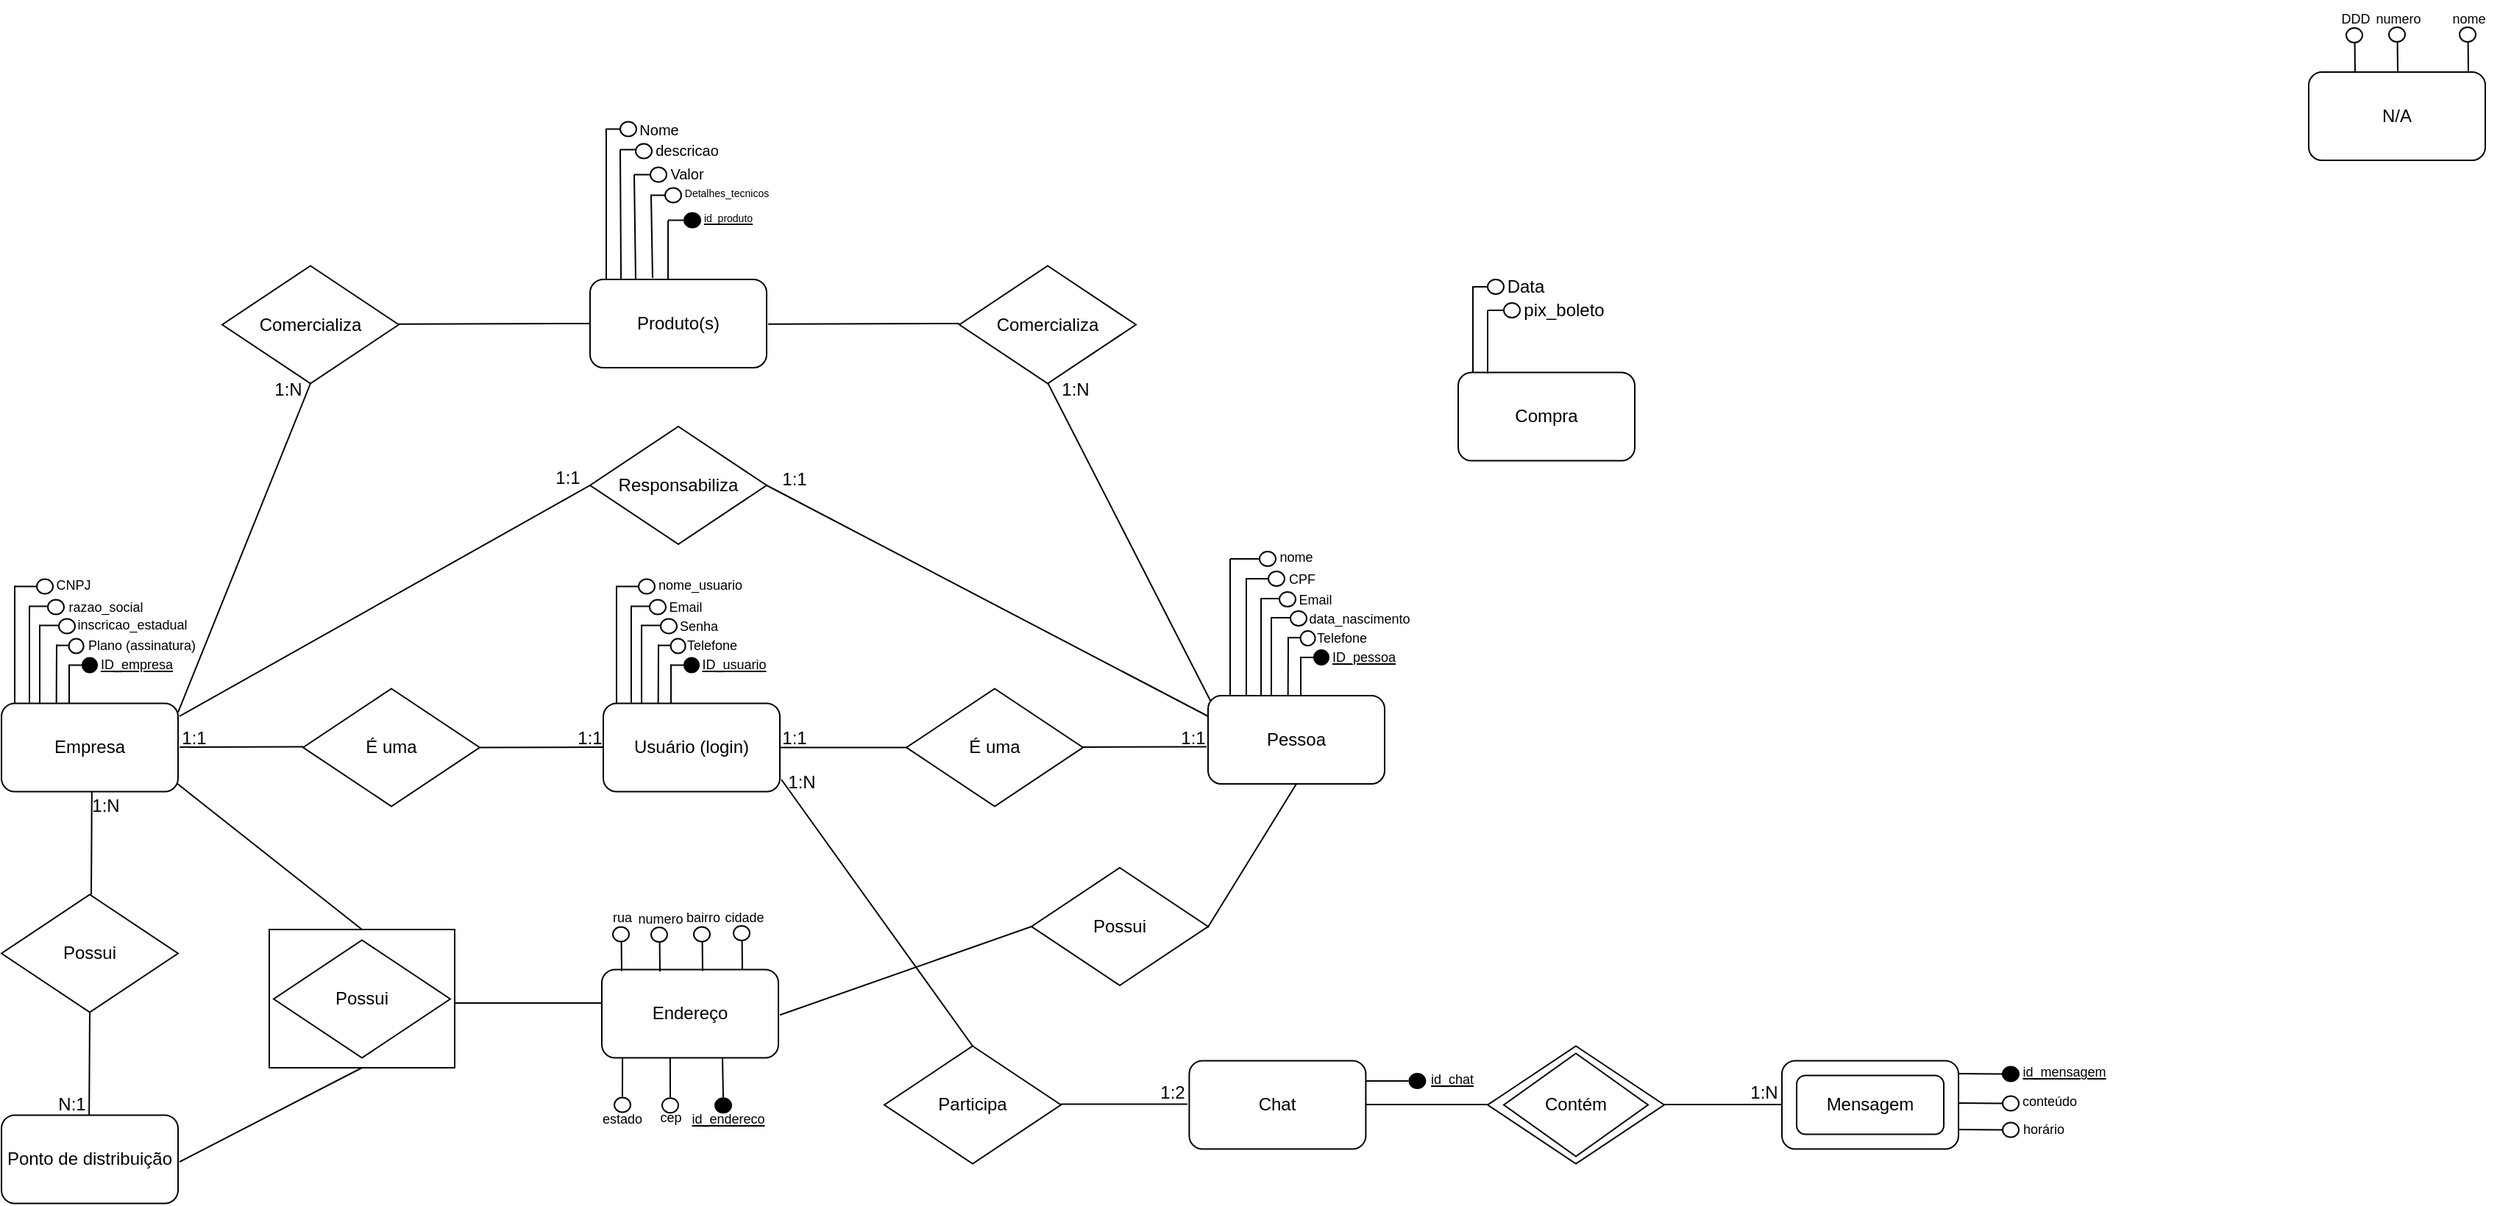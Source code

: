 <mxfile version="28.2.3">
  <diagram id="C5RBs43oDa-KdzZeNtuy" name="Page-1">
    <mxGraphModel dx="1426" dy="3751" grid="1" gridSize="10" guides="1" tooltips="1" connect="1" arrows="1" fold="1" page="1" pageScale="1" pageWidth="3000" pageHeight="3000" math="0" shadow="0">
      <root>
        <mxCell id="WIyWlLk6GJQsqaUBKTNV-0" />
        <mxCell id="WIyWlLk6GJQsqaUBKTNV-1" parent="WIyWlLk6GJQsqaUBKTNV-0" />
        <mxCell id="_60zvl8MqvEbd_1B-xa8-128" value="" style="rounded=0;whiteSpace=wrap;html=1;" vertex="1" parent="WIyWlLk6GJQsqaUBKTNV-1">
          <mxGeometry x="292" y="432" width="126" height="94" as="geometry" />
        </mxCell>
        <mxCell id="WIyWlLk6GJQsqaUBKTNV-3" value="Usuário (login)" style="rounded=1;whiteSpace=wrap;html=1;fontSize=12;glass=0;strokeWidth=1;shadow=0;" parent="WIyWlLk6GJQsqaUBKTNV-1" vertex="1">
          <mxGeometry x="519" y="278.25" width="120" height="60" as="geometry" />
        </mxCell>
        <mxCell id="x7gLVJV_eMdsytJDkSwZ-5" value="" style="group" parent="WIyWlLk6GJQsqaUBKTNV-1" vertex="1" connectable="0">
          <mxGeometry x="528" y="185.25" width="60" height="28.5" as="geometry" />
        </mxCell>
        <mxCell id="x7gLVJV_eMdsytJDkSwZ-1" value="" style="endArrow=none;html=1;rounded=0;" parent="x7gLVJV_eMdsytJDkSwZ-5" edge="1">
          <mxGeometry width="50" height="50" relative="1" as="geometry">
            <mxPoint y="13.5" as="sourcePoint" />
            <mxPoint x="20" y="13.5" as="targetPoint" />
          </mxGeometry>
        </mxCell>
        <mxCell id="x7gLVJV_eMdsytJDkSwZ-2" value="" style="ellipse;whiteSpace=wrap;html=1;strokeWidth=1;fillStyle=auto;" parent="x7gLVJV_eMdsytJDkSwZ-5" vertex="1">
          <mxGeometry x="15" y="8.5" width="11" height="10" as="geometry" />
        </mxCell>
        <mxCell id="x7gLVJV_eMdsytJDkSwZ-4" value="nome_usuario" style="text;html=1;align=center;verticalAlign=middle;whiteSpace=wrap;rounded=0;fontSize=9;" parent="x7gLVJV_eMdsytJDkSwZ-5" vertex="1">
          <mxGeometry x="37" width="40" height="25" as="geometry" />
        </mxCell>
        <mxCell id="x7gLVJV_eMdsytJDkSwZ-0" value="" style="endArrow=none;html=1;rounded=0;" parent="WIyWlLk6GJQsqaUBKTNV-1" edge="1">
          <mxGeometry width="50" height="50" relative="1" as="geometry">
            <mxPoint x="528" y="278.25" as="sourcePoint" />
            <mxPoint x="528" y="198.25" as="targetPoint" />
          </mxGeometry>
        </mxCell>
        <mxCell id="x7gLVJV_eMdsytJDkSwZ-7" value="" style="group" parent="WIyWlLk6GJQsqaUBKTNV-1" vertex="1" connectable="0">
          <mxGeometry x="565" y="234.75" width="60" height="43.5" as="geometry" />
        </mxCell>
        <mxCell id="x7gLVJV_eMdsytJDkSwZ-8" value="" style="endArrow=none;html=1;rounded=0;" parent="x7gLVJV_eMdsytJDkSwZ-7" edge="1">
          <mxGeometry width="50" height="50" relative="1" as="geometry">
            <mxPoint x="-27" y="43" as="sourcePoint" />
            <mxPoint x="-27" y="-23" as="targetPoint" />
          </mxGeometry>
        </mxCell>
        <mxCell id="x7gLVJV_eMdsytJDkSwZ-18" value="Email" style="text;html=1;align=center;verticalAlign=middle;whiteSpace=wrap;rounded=0;fontSize=9;" parent="x7gLVJV_eMdsytJDkSwZ-7" vertex="1">
          <mxGeometry x="-10" y="-34.5" width="40" height="25" as="geometry" />
        </mxCell>
        <mxCell id="x7gLVJV_eMdsytJDkSwZ-27" value="" style="ellipse;whiteSpace=wrap;html=1;strokeWidth=1;fillStyle=auto;" parent="x7gLVJV_eMdsytJDkSwZ-7" vertex="1">
          <mxGeometry x="-7" y="-14" width="11" height="10" as="geometry" />
        </mxCell>
        <mxCell id="x7gLVJV_eMdsytJDkSwZ-28" value="Senha" style="text;html=1;align=center;verticalAlign=middle;whiteSpace=wrap;rounded=0;fontSize=9;" parent="x7gLVJV_eMdsytJDkSwZ-7" vertex="1">
          <mxGeometry x="-1" y="-21.5" width="40" height="25" as="geometry" />
        </mxCell>
        <mxCell id="x7gLVJV_eMdsytJDkSwZ-42" value="" style="endArrow=none;html=1;rounded=0;" parent="x7gLVJV_eMdsytJDkSwZ-7" edge="1">
          <mxGeometry width="50" height="50" relative="1" as="geometry">
            <mxPoint y="43.5" as="sourcePoint" />
            <mxPoint y="17" as="targetPoint" />
          </mxGeometry>
        </mxCell>
        <mxCell id="x7gLVJV_eMdsytJDkSwZ-16" value="" style="endArrow=none;html=1;rounded=0;entryX=0;entryY=0.5;entryDx=0;entryDy=0;" parent="WIyWlLk6GJQsqaUBKTNV-1" edge="1">
          <mxGeometry width="50" height="50" relative="1" as="geometry">
            <mxPoint x="538" y="212.25" as="sourcePoint" />
            <mxPoint x="551.0" y="212.25" as="targetPoint" />
          </mxGeometry>
        </mxCell>
        <mxCell id="x7gLVJV_eMdsytJDkSwZ-24" value="" style="endArrow=none;html=1;rounded=0;" parent="WIyWlLk6GJQsqaUBKTNV-1" edge="1">
          <mxGeometry width="50" height="50" relative="1" as="geometry">
            <mxPoint x="545" y="278.25" as="sourcePoint" />
            <mxPoint x="545" y="225.25" as="targetPoint" />
          </mxGeometry>
        </mxCell>
        <mxCell id="x7gLVJV_eMdsytJDkSwZ-26" value="" style="endArrow=none;html=1;rounded=0;" parent="WIyWlLk6GJQsqaUBKTNV-1" edge="1">
          <mxGeometry width="50" height="50" relative="1" as="geometry">
            <mxPoint x="544.5" y="225.25" as="sourcePoint" />
            <mxPoint x="558" y="225.25" as="targetPoint" />
          </mxGeometry>
        </mxCell>
        <mxCell id="x7gLVJV_eMdsytJDkSwZ-33" value="" style="group" parent="WIyWlLk6GJQsqaUBKTNV-1" vertex="1" connectable="0">
          <mxGeometry x="445" y="228.25" width="163.5" height="50" as="geometry" />
        </mxCell>
        <mxCell id="x7gLVJV_eMdsytJDkSwZ-29" value="" style="ellipse;whiteSpace=wrap;html=1;strokeWidth=1;fillStyle=auto;" parent="x7gLVJV_eMdsytJDkSwZ-33" vertex="1">
          <mxGeometry x="119.8" y="6" width="10" height="10" as="geometry" />
        </mxCell>
        <mxCell id="x7gLVJV_eMdsytJDkSwZ-30" value="Telefone" style="text;html=1;align=center;verticalAlign=middle;whiteSpace=wrap;rounded=0;fontSize=9;" parent="x7gLVJV_eMdsytJDkSwZ-33" vertex="1">
          <mxGeometry x="135.418" y="3" width="26.082" height="15.306" as="geometry" />
        </mxCell>
        <mxCell id="x7gLVJV_eMdsytJDkSwZ-31" value="" style="endArrow=none;html=1;rounded=0;" parent="x7gLVJV_eMdsytJDkSwZ-33" edge="1">
          <mxGeometry width="50" height="50" relative="1" as="geometry">
            <mxPoint x="111.326" y="50" as="sourcePoint" />
            <mxPoint x="111.5" y="10" as="targetPoint" />
          </mxGeometry>
        </mxCell>
        <mxCell id="x7gLVJV_eMdsytJDkSwZ-32" value="" style="endArrow=none;html=1;rounded=0;" parent="x7gLVJV_eMdsytJDkSwZ-33" edge="1">
          <mxGeometry width="50" height="50" relative="1" as="geometry">
            <mxPoint x="111" y="10.571" as="sourcePoint" />
            <mxPoint x="119.803" y="10.571" as="targetPoint" />
          </mxGeometry>
        </mxCell>
        <mxCell id="x7gLVJV_eMdsytJDkSwZ-17" value="" style="ellipse;whiteSpace=wrap;html=1;strokeWidth=1;fillStyle=auto;" parent="WIyWlLk6GJQsqaUBKTNV-1" vertex="1">
          <mxGeometry x="550.5" y="207.75" width="11" height="10" as="geometry" />
        </mxCell>
        <mxCell id="x7gLVJV_eMdsytJDkSwZ-47" value="" style="endArrow=none;html=1;rounded=0;" parent="WIyWlLk6GJQsqaUBKTNV-1" edge="1">
          <mxGeometry width="50" height="50" relative="1" as="geometry">
            <mxPoint x="565" y="252.25" as="sourcePoint" />
            <mxPoint x="573.803" y="252.25" as="targetPoint" />
          </mxGeometry>
        </mxCell>
        <mxCell id="x7gLVJV_eMdsytJDkSwZ-48" value="" style="ellipse;whiteSpace=wrap;html=1;strokeWidth=1;fillStyle=auto;fillColor=#000000;strokeColor=#000000;" parent="WIyWlLk6GJQsqaUBKTNV-1" vertex="1">
          <mxGeometry x="574" y="247.25" width="10" height="10" as="geometry" />
        </mxCell>
        <mxCell id="x7gLVJV_eMdsytJDkSwZ-49" value="ID_usuario" style="text;html=1;align=center;verticalAlign=middle;whiteSpace=wrap;rounded=0;fontSize=9;fontStyle=4" parent="WIyWlLk6GJQsqaUBKTNV-1" vertex="1">
          <mxGeometry x="595" y="244.25" width="26.082" height="15.306" as="geometry" />
        </mxCell>
        <mxCell id="x7gLVJV_eMdsytJDkSwZ-50" value="" style="endArrow=none;html=1;rounded=0;" parent="WIyWlLk6GJQsqaUBKTNV-1" edge="1">
          <mxGeometry width="50" height="50" relative="1" as="geometry">
            <mxPoint x="435" y="308.25" as="sourcePoint" />
            <mxPoint x="519" y="308.05" as="targetPoint" />
          </mxGeometry>
        </mxCell>
        <mxCell id="x7gLVJV_eMdsytJDkSwZ-52" value="" style="endArrow=none;html=1;rounded=0;" parent="WIyWlLk6GJQsqaUBKTNV-1" edge="1">
          <mxGeometry width="50" height="50" relative="1" as="geometry">
            <mxPoint x="639" y="308.25" as="sourcePoint" />
            <mxPoint x="725" y="308.25" as="targetPoint" />
          </mxGeometry>
        </mxCell>
        <mxCell id="x7gLVJV_eMdsytJDkSwZ-53" value="É uma" style="rhombus;whiteSpace=wrap;html=1;" parent="WIyWlLk6GJQsqaUBKTNV-1" vertex="1">
          <mxGeometry x="315" y="268.25" width="120" height="80" as="geometry" />
        </mxCell>
        <mxCell id="x7gLVJV_eMdsytJDkSwZ-54" value="É uma" style="rhombus;whiteSpace=wrap;html=1;" parent="WIyWlLk6GJQsqaUBKTNV-1" vertex="1">
          <mxGeometry x="725" y="268.25" width="120" height="80" as="geometry" />
        </mxCell>
        <mxCell id="l0ReFOTLny2DY5NW7kPO-0" value="" style="endArrow=none;html=1;rounded=0;" parent="WIyWlLk6GJQsqaUBKTNV-1" edge="1">
          <mxGeometry width="50" height="50" relative="1" as="geometry">
            <mxPoint x="231" y="307.95" as="sourcePoint" />
            <mxPoint x="315" y="307.75" as="targetPoint" />
          </mxGeometry>
        </mxCell>
        <mxCell id="l0ReFOTLny2DY5NW7kPO-1" value="" style="endArrow=none;html=1;rounded=0;" parent="WIyWlLk6GJQsqaUBKTNV-1" edge="1">
          <mxGeometry width="50" height="50" relative="1" as="geometry">
            <mxPoint x="845" y="307.95" as="sourcePoint" />
            <mxPoint x="929" y="307.75" as="targetPoint" />
          </mxGeometry>
        </mxCell>
        <mxCell id="l0ReFOTLny2DY5NW7kPO-2" value="Empresa" style="rounded=1;whiteSpace=wrap;html=1;fontSize=12;glass=0;strokeWidth=1;shadow=0;" parent="WIyWlLk6GJQsqaUBKTNV-1" vertex="1">
          <mxGeometry x="110" y="278.25" width="120" height="60" as="geometry" />
        </mxCell>
        <mxCell id="l0ReFOTLny2DY5NW7kPO-3" value="" style="group" parent="WIyWlLk6GJQsqaUBKTNV-1" vertex="1" connectable="0">
          <mxGeometry x="119" y="185.25" width="60" height="28.5" as="geometry" />
        </mxCell>
        <mxCell id="l0ReFOTLny2DY5NW7kPO-4" value="" style="endArrow=none;html=1;rounded=0;" parent="l0ReFOTLny2DY5NW7kPO-3" edge="1">
          <mxGeometry width="50" height="50" relative="1" as="geometry">
            <mxPoint y="13.5" as="sourcePoint" />
            <mxPoint x="20" y="13.5" as="targetPoint" />
          </mxGeometry>
        </mxCell>
        <mxCell id="l0ReFOTLny2DY5NW7kPO-5" value="" style="ellipse;whiteSpace=wrap;html=1;strokeWidth=1;fillStyle=auto;" parent="l0ReFOTLny2DY5NW7kPO-3" vertex="1">
          <mxGeometry x="15" y="8.5" width="11" height="10" as="geometry" />
        </mxCell>
        <mxCell id="l0ReFOTLny2DY5NW7kPO-6" value="CNPJ" style="text;html=1;align=center;verticalAlign=middle;whiteSpace=wrap;rounded=0;fontSize=9;" parent="l0ReFOTLny2DY5NW7kPO-3" vertex="1">
          <mxGeometry x="20" width="40" height="25" as="geometry" />
        </mxCell>
        <mxCell id="l0ReFOTLny2DY5NW7kPO-7" value="" style="endArrow=none;html=1;rounded=0;" parent="WIyWlLk6GJQsqaUBKTNV-1" edge="1">
          <mxGeometry width="50" height="50" relative="1" as="geometry">
            <mxPoint x="119" y="278.25" as="sourcePoint" />
            <mxPoint x="119" y="198.25" as="targetPoint" />
          </mxGeometry>
        </mxCell>
        <mxCell id="l0ReFOTLny2DY5NW7kPO-8" value="" style="group" parent="WIyWlLk6GJQsqaUBKTNV-1" vertex="1" connectable="0">
          <mxGeometry x="156" y="234.75" width="60" height="43.5" as="geometry" />
        </mxCell>
        <mxCell id="l0ReFOTLny2DY5NW7kPO-9" value="" style="endArrow=none;html=1;rounded=0;" parent="l0ReFOTLny2DY5NW7kPO-8" edge="1">
          <mxGeometry width="50" height="50" relative="1" as="geometry">
            <mxPoint x="-27" y="43" as="sourcePoint" />
            <mxPoint x="-27" y="-23" as="targetPoint" />
          </mxGeometry>
        </mxCell>
        <mxCell id="l0ReFOTLny2DY5NW7kPO-10" value="razao_social" style="text;html=1;align=center;verticalAlign=middle;whiteSpace=wrap;rounded=0;fontSize=9;" parent="l0ReFOTLny2DY5NW7kPO-8" vertex="1">
          <mxGeometry x="-10" y="-34.5" width="70" height="25" as="geometry" />
        </mxCell>
        <mxCell id="l0ReFOTLny2DY5NW7kPO-11" value="" style="ellipse;whiteSpace=wrap;html=1;strokeWidth=1;fillStyle=auto;" parent="l0ReFOTLny2DY5NW7kPO-8" vertex="1">
          <mxGeometry x="-7" y="-14" width="11" height="10" as="geometry" />
        </mxCell>
        <mxCell id="l0ReFOTLny2DY5NW7kPO-12" value="inscricao_estadual" style="text;html=1;align=center;verticalAlign=middle;whiteSpace=wrap;rounded=0;fontSize=9;" parent="l0ReFOTLny2DY5NW7kPO-8" vertex="1">
          <mxGeometry x="23" y="-22.5" width="40" height="25" as="geometry" />
        </mxCell>
        <mxCell id="l0ReFOTLny2DY5NW7kPO-13" value="" style="endArrow=none;html=1;rounded=0;" parent="l0ReFOTLny2DY5NW7kPO-8" edge="1">
          <mxGeometry width="50" height="50" relative="1" as="geometry">
            <mxPoint y="43.5" as="sourcePoint" />
            <mxPoint y="17" as="targetPoint" />
          </mxGeometry>
        </mxCell>
        <mxCell id="l0ReFOTLny2DY5NW7kPO-14" value="" style="endArrow=none;html=1;rounded=0;entryX=0;entryY=0.5;entryDx=0;entryDy=0;" parent="WIyWlLk6GJQsqaUBKTNV-1" edge="1">
          <mxGeometry width="50" height="50" relative="1" as="geometry">
            <mxPoint x="129" y="212.25" as="sourcePoint" />
            <mxPoint x="142.0" y="212.25" as="targetPoint" />
          </mxGeometry>
        </mxCell>
        <mxCell id="l0ReFOTLny2DY5NW7kPO-15" value="" style="endArrow=none;html=1;rounded=0;" parent="WIyWlLk6GJQsqaUBKTNV-1" edge="1">
          <mxGeometry width="50" height="50" relative="1" as="geometry">
            <mxPoint x="136" y="278.25" as="sourcePoint" />
            <mxPoint x="136" y="225.25" as="targetPoint" />
          </mxGeometry>
        </mxCell>
        <mxCell id="l0ReFOTLny2DY5NW7kPO-16" value="" style="endArrow=none;html=1;rounded=0;" parent="WIyWlLk6GJQsqaUBKTNV-1" edge="1">
          <mxGeometry width="50" height="50" relative="1" as="geometry">
            <mxPoint x="135.5" y="225.25" as="sourcePoint" />
            <mxPoint x="149" y="225.25" as="targetPoint" />
          </mxGeometry>
        </mxCell>
        <mxCell id="l0ReFOTLny2DY5NW7kPO-17" value="" style="ellipse;whiteSpace=wrap;html=1;strokeWidth=1;fillStyle=auto;" parent="WIyWlLk6GJQsqaUBKTNV-1" vertex="1">
          <mxGeometry x="155.8" y="234.25" width="10" height="10" as="geometry" />
        </mxCell>
        <mxCell id="l0ReFOTLny2DY5NW7kPO-18" value="Plano (assinatura)" style="text;html=1;align=center;verticalAlign=middle;whiteSpace=wrap;rounded=0;fontSize=9;" parent="WIyWlLk6GJQsqaUBKTNV-1" vertex="1">
          <mxGeometry x="166.42" y="231.25" width="78.58" height="15.31" as="geometry" />
        </mxCell>
        <mxCell id="l0ReFOTLny2DY5NW7kPO-19" value="" style="endArrow=none;html=1;rounded=0;" parent="WIyWlLk6GJQsqaUBKTNV-1" edge="1">
          <mxGeometry width="50" height="50" relative="1" as="geometry">
            <mxPoint x="147.326" y="278.25" as="sourcePoint" />
            <mxPoint x="147.5" y="238.25" as="targetPoint" />
          </mxGeometry>
        </mxCell>
        <mxCell id="l0ReFOTLny2DY5NW7kPO-20" value="" style="endArrow=none;html=1;rounded=0;" parent="WIyWlLk6GJQsqaUBKTNV-1" edge="1">
          <mxGeometry width="50" height="50" relative="1" as="geometry">
            <mxPoint x="147" y="238.821" as="sourcePoint" />
            <mxPoint x="155.803" y="238.821" as="targetPoint" />
          </mxGeometry>
        </mxCell>
        <mxCell id="l0ReFOTLny2DY5NW7kPO-21" value="" style="ellipse;whiteSpace=wrap;html=1;strokeWidth=1;fillStyle=auto;" parent="WIyWlLk6GJQsqaUBKTNV-1" vertex="1">
          <mxGeometry x="141.5" y="207.75" width="11" height="10" as="geometry" />
        </mxCell>
        <mxCell id="l0ReFOTLny2DY5NW7kPO-22" value="" style="endArrow=none;html=1;rounded=0;" parent="WIyWlLk6GJQsqaUBKTNV-1" edge="1">
          <mxGeometry width="50" height="50" relative="1" as="geometry">
            <mxPoint x="156" y="252.25" as="sourcePoint" />
            <mxPoint x="164.803" y="252.25" as="targetPoint" />
          </mxGeometry>
        </mxCell>
        <mxCell id="l0ReFOTLny2DY5NW7kPO-23" value="" style="ellipse;whiteSpace=wrap;html=1;strokeWidth=1;fillStyle=auto;fillColor=#000000;strokeColor=#000000;" parent="WIyWlLk6GJQsqaUBKTNV-1" vertex="1">
          <mxGeometry x="165" y="247.25" width="10" height="10" as="geometry" />
        </mxCell>
        <mxCell id="l0ReFOTLny2DY5NW7kPO-24" value="ID_empresa" style="text;html=1;align=center;verticalAlign=middle;whiteSpace=wrap;rounded=0;fontSize=9;fontStyle=4" parent="WIyWlLk6GJQsqaUBKTNV-1" vertex="1">
          <mxGeometry x="189" y="244.25" width="26.082" height="15.306" as="geometry" />
        </mxCell>
        <mxCell id="l0ReFOTLny2DY5NW7kPO-25" value="Pessoa" style="rounded=1;whiteSpace=wrap;html=1;fontSize=12;glass=0;strokeWidth=1;shadow=0;" parent="WIyWlLk6GJQsqaUBKTNV-1" vertex="1">
          <mxGeometry x="930" y="273" width="120" height="60" as="geometry" />
        </mxCell>
        <mxCell id="l0ReFOTLny2DY5NW7kPO-26" value="" style="group" parent="WIyWlLk6GJQsqaUBKTNV-1" vertex="1" connectable="0">
          <mxGeometry x="956" y="180" width="60" height="28.5" as="geometry" />
        </mxCell>
        <mxCell id="l0ReFOTLny2DY5NW7kPO-27" value="" style="endArrow=none;html=1;rounded=0;" parent="l0ReFOTLny2DY5NW7kPO-26" edge="1">
          <mxGeometry width="50" height="50" relative="1" as="geometry">
            <mxPoint y="13.5" as="sourcePoint" />
            <mxPoint x="20" y="13.5" as="targetPoint" />
          </mxGeometry>
        </mxCell>
        <mxCell id="l0ReFOTLny2DY5NW7kPO-28" value="" style="ellipse;whiteSpace=wrap;html=1;strokeWidth=1;fillStyle=auto;" parent="l0ReFOTLny2DY5NW7kPO-26" vertex="1">
          <mxGeometry x="15" y="8.5" width="11" height="10" as="geometry" />
        </mxCell>
        <mxCell id="l0ReFOTLny2DY5NW7kPO-29" value="CPF" style="text;html=1;align=center;verticalAlign=middle;whiteSpace=wrap;rounded=0;fontSize=9;" parent="l0ReFOTLny2DY5NW7kPO-26" vertex="1">
          <mxGeometry x="18" y="1" width="40" height="25" as="geometry" />
        </mxCell>
        <mxCell id="l0ReFOTLny2DY5NW7kPO-30" value="" style="endArrow=none;html=1;rounded=0;" parent="WIyWlLk6GJQsqaUBKTNV-1" edge="1">
          <mxGeometry width="50" height="50" relative="1" as="geometry">
            <mxPoint x="956" y="273" as="sourcePoint" />
            <mxPoint x="956" y="193" as="targetPoint" />
          </mxGeometry>
        </mxCell>
        <mxCell id="l0ReFOTLny2DY5NW7kPO-31" value="" style="group" parent="WIyWlLk6GJQsqaUBKTNV-1" vertex="1" connectable="0">
          <mxGeometry x="976" y="229.5" width="60" height="43.5" as="geometry" />
        </mxCell>
        <mxCell id="l0ReFOTLny2DY5NW7kPO-32" value="" style="endArrow=none;html=1;rounded=0;" parent="l0ReFOTLny2DY5NW7kPO-31" edge="1">
          <mxGeometry width="50" height="50" relative="1" as="geometry">
            <mxPoint x="-10" y="43" as="sourcePoint" />
            <mxPoint x="-10" y="-23" as="targetPoint" />
          </mxGeometry>
        </mxCell>
        <mxCell id="l0ReFOTLny2DY5NW7kPO-33" value="Email" style="text;html=1;align=center;verticalAlign=middle;whiteSpace=wrap;rounded=0;fontSize=9;" parent="l0ReFOTLny2DY5NW7kPO-31" vertex="1">
          <mxGeometry x="7" y="-34.5" width="40" height="25" as="geometry" />
        </mxCell>
        <mxCell id="l0ReFOTLny2DY5NW7kPO-34" value="" style="ellipse;whiteSpace=wrap;html=1;strokeWidth=1;fillStyle=auto;" parent="l0ReFOTLny2DY5NW7kPO-31" vertex="1">
          <mxGeometry x="10" y="-14" width="11" height="10" as="geometry" />
        </mxCell>
        <mxCell id="l0ReFOTLny2DY5NW7kPO-35" value="data_nascimento" style="text;html=1;align=center;verticalAlign=middle;whiteSpace=wrap;rounded=0;fontSize=9;" parent="l0ReFOTLny2DY5NW7kPO-31" vertex="1">
          <mxGeometry x="37" y="-21.5" width="40" height="25" as="geometry" />
        </mxCell>
        <mxCell id="l0ReFOTLny2DY5NW7kPO-36" value="" style="endArrow=none;html=1;rounded=0;" parent="l0ReFOTLny2DY5NW7kPO-31" edge="1">
          <mxGeometry width="50" height="50" relative="1" as="geometry">
            <mxPoint x="17" y="43.5" as="sourcePoint" />
            <mxPoint x="17" y="17" as="targetPoint" />
          </mxGeometry>
        </mxCell>
        <mxCell id="l0ReFOTLny2DY5NW7kPO-37" value="" style="endArrow=none;html=1;rounded=0;entryX=0;entryY=0.5;entryDx=0;entryDy=0;" parent="WIyWlLk6GJQsqaUBKTNV-1" edge="1">
          <mxGeometry width="50" height="50" relative="1" as="geometry">
            <mxPoint x="966" y="207" as="sourcePoint" />
            <mxPoint x="979.0" y="207" as="targetPoint" />
          </mxGeometry>
        </mxCell>
        <mxCell id="l0ReFOTLny2DY5NW7kPO-38" value="" style="endArrow=none;html=1;rounded=0;" parent="WIyWlLk6GJQsqaUBKTNV-1" edge="1">
          <mxGeometry width="50" height="50" relative="1" as="geometry">
            <mxPoint x="973" y="273" as="sourcePoint" />
            <mxPoint x="973" y="220" as="targetPoint" />
          </mxGeometry>
        </mxCell>
        <mxCell id="l0ReFOTLny2DY5NW7kPO-39" value="" style="endArrow=none;html=1;rounded=0;" parent="WIyWlLk6GJQsqaUBKTNV-1" edge="1">
          <mxGeometry width="50" height="50" relative="1" as="geometry">
            <mxPoint x="972.5" y="220" as="sourcePoint" />
            <mxPoint x="986" y="220" as="targetPoint" />
          </mxGeometry>
        </mxCell>
        <mxCell id="l0ReFOTLny2DY5NW7kPO-40" value="" style="ellipse;whiteSpace=wrap;html=1;strokeWidth=1;fillStyle=auto;" parent="WIyWlLk6GJQsqaUBKTNV-1" vertex="1">
          <mxGeometry x="992.8" y="229" width="10" height="10" as="geometry" />
        </mxCell>
        <mxCell id="l0ReFOTLny2DY5NW7kPO-41" value="Telefone" style="text;html=1;align=center;verticalAlign=middle;whiteSpace=wrap;rounded=0;fontSize=9;" parent="WIyWlLk6GJQsqaUBKTNV-1" vertex="1">
          <mxGeometry x="1008.418" y="226" width="26.082" height="15.306" as="geometry" />
        </mxCell>
        <mxCell id="l0ReFOTLny2DY5NW7kPO-42" value="" style="endArrow=none;html=1;rounded=0;" parent="WIyWlLk6GJQsqaUBKTNV-1" edge="1">
          <mxGeometry width="50" height="50" relative="1" as="geometry">
            <mxPoint x="984.326" y="273" as="sourcePoint" />
            <mxPoint x="984.5" y="233" as="targetPoint" />
          </mxGeometry>
        </mxCell>
        <mxCell id="l0ReFOTLny2DY5NW7kPO-43" value="" style="endArrow=none;html=1;rounded=0;" parent="WIyWlLk6GJQsqaUBKTNV-1" edge="1">
          <mxGeometry width="50" height="50" relative="1" as="geometry">
            <mxPoint x="984" y="233.571" as="sourcePoint" />
            <mxPoint x="992.803" y="233.571" as="targetPoint" />
          </mxGeometry>
        </mxCell>
        <mxCell id="l0ReFOTLny2DY5NW7kPO-44" value="" style="ellipse;whiteSpace=wrap;html=1;strokeWidth=1;fillStyle=auto;" parent="WIyWlLk6GJQsqaUBKTNV-1" vertex="1">
          <mxGeometry x="978.5" y="202.5" width="11" height="10" as="geometry" />
        </mxCell>
        <mxCell id="l0ReFOTLny2DY5NW7kPO-45" value="" style="endArrow=none;html=1;rounded=0;" parent="WIyWlLk6GJQsqaUBKTNV-1" edge="1">
          <mxGeometry width="50" height="50" relative="1" as="geometry">
            <mxPoint x="993" y="247" as="sourcePoint" />
            <mxPoint x="1001.803" y="247" as="targetPoint" />
          </mxGeometry>
        </mxCell>
        <mxCell id="l0ReFOTLny2DY5NW7kPO-46" value="" style="ellipse;whiteSpace=wrap;html=1;strokeWidth=1;fillStyle=auto;fillColor=#000000;strokeColor=#000000;" parent="WIyWlLk6GJQsqaUBKTNV-1" vertex="1">
          <mxGeometry x="1002" y="242" width="10" height="10" as="geometry" />
        </mxCell>
        <mxCell id="l0ReFOTLny2DY5NW7kPO-47" value="ID_pessoa" style="text;html=1;align=center;verticalAlign=middle;whiteSpace=wrap;rounded=0;fontSize=9;strokeColor=none;shadow=0;fontStyle=4" parent="WIyWlLk6GJQsqaUBKTNV-1" vertex="1">
          <mxGeometry x="1023" y="239" width="26.082" height="15.306" as="geometry" />
        </mxCell>
        <mxCell id="l0ReFOTLny2DY5NW7kPO-48" value="" style="endArrow=none;html=1;rounded=0;" parent="WIyWlLk6GJQsqaUBKTNV-1" edge="1">
          <mxGeometry width="50" height="50" relative="1" as="geometry">
            <mxPoint x="171.42" y="338.25" as="sourcePoint" />
            <mxPoint x="171" y="408.25" as="targetPoint" />
          </mxGeometry>
        </mxCell>
        <mxCell id="l0ReFOTLny2DY5NW7kPO-49" value="Possui" style="rhombus;whiteSpace=wrap;html=1;" parent="WIyWlLk6GJQsqaUBKTNV-1" vertex="1">
          <mxGeometry x="110" y="408.25" width="120" height="80" as="geometry" />
        </mxCell>
        <mxCell id="l0ReFOTLny2DY5NW7kPO-50" value="" style="endArrow=none;html=1;rounded=0;" parent="WIyWlLk6GJQsqaUBKTNV-1" edge="1">
          <mxGeometry width="50" height="50" relative="1" as="geometry">
            <mxPoint x="170.0" y="488.25" as="sourcePoint" />
            <mxPoint x="169.58" y="558.25" as="targetPoint" />
          </mxGeometry>
        </mxCell>
        <mxCell id="l0ReFOTLny2DY5NW7kPO-51" value="Ponto de distribuição" style="rounded=1;whiteSpace=wrap;html=1;fontSize=12;glass=0;strokeWidth=1;shadow=0;" parent="WIyWlLk6GJQsqaUBKTNV-1" vertex="1">
          <mxGeometry x="110" y="558.25" width="120" height="60" as="geometry" />
        </mxCell>
        <mxCell id="l0ReFOTLny2DY5NW7kPO-52" value="1:1" style="text;html=1;align=center;verticalAlign=middle;whiteSpace=wrap;rounded=0;" parent="WIyWlLk6GJQsqaUBKTNV-1" vertex="1">
          <mxGeometry x="231" y="287" width="20" height="30" as="geometry" />
        </mxCell>
        <mxCell id="l0ReFOTLny2DY5NW7kPO-53" value="1:1" style="text;html=1;align=center;verticalAlign=middle;whiteSpace=wrap;rounded=0;" parent="WIyWlLk6GJQsqaUBKTNV-1" vertex="1">
          <mxGeometry x="500" y="287" width="20" height="30" as="geometry" />
        </mxCell>
        <mxCell id="l0ReFOTLny2DY5NW7kPO-54" value="1:1" style="text;html=1;align=center;verticalAlign=middle;whiteSpace=wrap;rounded=0;" parent="WIyWlLk6GJQsqaUBKTNV-1" vertex="1">
          <mxGeometry x="639" y="287" width="20" height="30" as="geometry" />
        </mxCell>
        <mxCell id="l0ReFOTLny2DY5NW7kPO-55" value="1:1" style="text;html=1;align=center;verticalAlign=middle;whiteSpace=wrap;rounded=0;" parent="WIyWlLk6GJQsqaUBKTNV-1" vertex="1">
          <mxGeometry x="910" y="287" width="20" height="30" as="geometry" />
        </mxCell>
        <mxCell id="l0ReFOTLny2DY5NW7kPO-65" value="1:N" style="text;html=1;align=center;verticalAlign=middle;whiteSpace=wrap;rounded=0;" parent="WIyWlLk6GJQsqaUBKTNV-1" vertex="1">
          <mxGeometry x="171.42" y="333" width="20" height="30" as="geometry" />
        </mxCell>
        <mxCell id="l0ReFOTLny2DY5NW7kPO-66" value="N:1" style="text;html=1;align=center;verticalAlign=middle;whiteSpace=wrap;rounded=0;" parent="WIyWlLk6GJQsqaUBKTNV-1" vertex="1">
          <mxGeometry x="147.8" y="536.25" width="20" height="30" as="geometry" />
        </mxCell>
        <mxCell id="l0ReFOTLny2DY5NW7kPO-67" value="N/A" style="rounded=1;whiteSpace=wrap;html=1;fontSize=12;glass=0;strokeWidth=1;shadow=0;" parent="WIyWlLk6GJQsqaUBKTNV-1" vertex="1">
          <mxGeometry x="1678" y="-151" width="120" height="60" as="geometry" />
        </mxCell>
        <mxCell id="l0ReFOTLny2DY5NW7kPO-75" value="" style="group" parent="WIyWlLk6GJQsqaUBKTNV-1" vertex="1" connectable="0">
          <mxGeometry x="1670" y="-199.5" width="60" height="48.5" as="geometry" />
        </mxCell>
        <mxCell id="l0ReFOTLny2DY5NW7kPO-68" value="" style="endArrow=none;html=1;rounded=0;" parent="l0ReFOTLny2DY5NW7kPO-75" edge="1">
          <mxGeometry width="50" height="50" relative="1" as="geometry">
            <mxPoint x="39.5" y="48.5" as="sourcePoint" />
            <mxPoint x="39.3" y="28.5" as="targetPoint" />
          </mxGeometry>
        </mxCell>
        <mxCell id="l0ReFOTLny2DY5NW7kPO-69" value="" style="ellipse;whiteSpace=wrap;html=1;strokeWidth=1;fillStyle=auto;" parent="l0ReFOTLny2DY5NW7kPO-75" vertex="1">
          <mxGeometry x="33.5" y="18.5" width="11" height="10" as="geometry" />
        </mxCell>
        <mxCell id="l0ReFOTLny2DY5NW7kPO-70" value="" style="group" parent="l0ReFOTLny2DY5NW7kPO-75" vertex="1" connectable="0">
          <mxGeometry width="60" height="28.5" as="geometry" />
        </mxCell>
        <mxCell id="l0ReFOTLny2DY5NW7kPO-73" value="DDD" style="text;html=1;align=center;verticalAlign=middle;whiteSpace=wrap;rounded=0;fontSize=9;" parent="l0ReFOTLny2DY5NW7kPO-70" vertex="1">
          <mxGeometry x="20" width="40" height="25" as="geometry" />
        </mxCell>
        <mxCell id="l0ReFOTLny2DY5NW7kPO-76" value="" style="group" parent="WIyWlLk6GJQsqaUBKTNV-1" vertex="1" connectable="0">
          <mxGeometry x="1699" y="-200" width="60" height="48.5" as="geometry" />
        </mxCell>
        <mxCell id="l0ReFOTLny2DY5NW7kPO-77" value="" style="endArrow=none;html=1;rounded=0;" parent="l0ReFOTLny2DY5NW7kPO-76" edge="1">
          <mxGeometry width="50" height="50" relative="1" as="geometry">
            <mxPoint x="39.5" y="48.5" as="sourcePoint" />
            <mxPoint x="39.3" y="28.5" as="targetPoint" />
          </mxGeometry>
        </mxCell>
        <mxCell id="l0ReFOTLny2DY5NW7kPO-78" value="" style="ellipse;whiteSpace=wrap;html=1;strokeWidth=1;fillStyle=auto;" parent="l0ReFOTLny2DY5NW7kPO-76" vertex="1">
          <mxGeometry x="33.5" y="18.5" width="11" height="10" as="geometry" />
        </mxCell>
        <mxCell id="l0ReFOTLny2DY5NW7kPO-79" value="" style="group" parent="l0ReFOTLny2DY5NW7kPO-76" vertex="1" connectable="0">
          <mxGeometry width="60" height="28.5" as="geometry" />
        </mxCell>
        <mxCell id="l0ReFOTLny2DY5NW7kPO-80" value="numero" style="text;html=1;align=center;verticalAlign=middle;whiteSpace=wrap;rounded=0;fontSize=9;" parent="l0ReFOTLny2DY5NW7kPO-79" vertex="1">
          <mxGeometry x="20" width="40" height="25" as="geometry" />
        </mxCell>
        <mxCell id="l0ReFOTLny2DY5NW7kPO-81" value="" style="group" parent="WIyWlLk6GJQsqaUBKTNV-1" vertex="1" connectable="0">
          <mxGeometry x="1747" y="-200" width="60" height="48.5" as="geometry" />
        </mxCell>
        <mxCell id="l0ReFOTLny2DY5NW7kPO-82" value="" style="endArrow=none;html=1;rounded=0;" parent="l0ReFOTLny2DY5NW7kPO-81" edge="1">
          <mxGeometry width="50" height="50" relative="1" as="geometry">
            <mxPoint x="39.5" y="48.5" as="sourcePoint" />
            <mxPoint x="39.3" y="28.5" as="targetPoint" />
          </mxGeometry>
        </mxCell>
        <mxCell id="l0ReFOTLny2DY5NW7kPO-83" value="" style="ellipse;whiteSpace=wrap;html=1;strokeWidth=1;fillStyle=auto;" parent="l0ReFOTLny2DY5NW7kPO-81" vertex="1">
          <mxGeometry x="33.5" y="18.5" width="11" height="10" as="geometry" />
        </mxCell>
        <mxCell id="l0ReFOTLny2DY5NW7kPO-84" value="" style="group" parent="l0ReFOTLny2DY5NW7kPO-81" vertex="1" connectable="0">
          <mxGeometry width="60" height="28.5" as="geometry" />
        </mxCell>
        <mxCell id="l0ReFOTLny2DY5NW7kPO-85" value="nome" style="text;html=1;align=center;verticalAlign=middle;whiteSpace=wrap;rounded=0;fontSize=9;" parent="l0ReFOTLny2DY5NW7kPO-84" vertex="1">
          <mxGeometry x="20" width="40" height="25" as="geometry" />
        </mxCell>
        <mxCell id="PF6TXPeUtZhbg4gyRheY-6" value="Compra" style="rounded=1;whiteSpace=wrap;html=1;fontSize=12;glass=0;strokeWidth=1;shadow=0;" parent="WIyWlLk6GJQsqaUBKTNV-1" vertex="1">
          <mxGeometry x="1100" y="53.25" width="120" height="60" as="geometry" />
        </mxCell>
        <mxCell id="PF6TXPeUtZhbg4gyRheY-7" value="" style="endArrow=none;html=1;rounded=0;" parent="WIyWlLk6GJQsqaUBKTNV-1" edge="1">
          <mxGeometry width="50" height="50" relative="1" as="geometry">
            <mxPoint x="1110" y="53.25" as="sourcePoint" />
            <mxPoint x="1110" y="-5" as="targetPoint" />
          </mxGeometry>
        </mxCell>
        <mxCell id="PF6TXPeUtZhbg4gyRheY-8" value="" style="ellipse;whiteSpace=wrap;html=1;strokeWidth=1;fillStyle=auto;" parent="WIyWlLk6GJQsqaUBKTNV-1" vertex="1">
          <mxGeometry x="1120" y="-10" width="11" height="10" as="geometry" />
        </mxCell>
        <mxCell id="PF6TXPeUtZhbg4gyRheY-9" value="Data" style="text;html=1;align=center;verticalAlign=middle;whiteSpace=wrap;rounded=0;" parent="WIyWlLk6GJQsqaUBKTNV-1" vertex="1">
          <mxGeometry x="1116" y="-20" width="60" height="30" as="geometry" />
        </mxCell>
        <mxCell id="PF6TXPeUtZhbg4gyRheY-10" value="" style="endArrow=none;html=1;rounded=0;" parent="WIyWlLk6GJQsqaUBKTNV-1" edge="1">
          <mxGeometry width="50" height="50" relative="1" as="geometry">
            <mxPoint x="1120" y="54" as="sourcePoint" />
            <mxPoint x="1120" y="11" as="targetPoint" />
          </mxGeometry>
        </mxCell>
        <mxCell id="PF6TXPeUtZhbg4gyRheY-11" value="" style="ellipse;whiteSpace=wrap;html=1;strokeWidth=1;fillStyle=auto;" parent="WIyWlLk6GJQsqaUBKTNV-1" vertex="1">
          <mxGeometry x="1131" y="6" width="11" height="10" as="geometry" />
        </mxCell>
        <mxCell id="PF6TXPeUtZhbg4gyRheY-12" value="pix_boleto" style="text;html=1;align=center;verticalAlign=middle;whiteSpace=wrap;rounded=0;" parent="WIyWlLk6GJQsqaUBKTNV-1" vertex="1">
          <mxGeometry x="1142" y="-4" width="60" height="30" as="geometry" />
        </mxCell>
        <mxCell id="PF6TXPeUtZhbg4gyRheY-13" value="" style="endArrow=none;html=1;rounded=0;" parent="WIyWlLk6GJQsqaUBKTNV-1" edge="1">
          <mxGeometry width="50" height="50" relative="1" as="geometry">
            <mxPoint x="1110" y="53.25" as="sourcePoint" />
            <mxPoint x="1110" y="-5" as="targetPoint" />
          </mxGeometry>
        </mxCell>
        <mxCell id="PF6TXPeUtZhbg4gyRheY-14" value="" style="endArrow=none;html=1;rounded=0;" parent="WIyWlLk6GJQsqaUBKTNV-1" edge="1">
          <mxGeometry width="50" height="50" relative="1" as="geometry">
            <mxPoint x="1109.5" y="-5" as="sourcePoint" />
            <mxPoint x="1120" y="-5" as="targetPoint" />
          </mxGeometry>
        </mxCell>
        <mxCell id="PF6TXPeUtZhbg4gyRheY-15" value="" style="endArrow=none;html=1;rounded=0;" parent="WIyWlLk6GJQsqaUBKTNV-1" edge="1">
          <mxGeometry width="50" height="50" relative="1" as="geometry">
            <mxPoint x="1120" y="11" as="sourcePoint" />
            <mxPoint x="1130.5" y="11" as="targetPoint" />
          </mxGeometry>
        </mxCell>
        <mxCell id="PF6TXPeUtZhbg4gyRheY-46" value="Chat" style="rounded=1;whiteSpace=wrap;html=1;fontSize=12;glass=0;strokeWidth=1;shadow=0;" parent="WIyWlLk6GJQsqaUBKTNV-1" vertex="1">
          <mxGeometry x="917.2" y="521.25" width="120" height="60" as="geometry" />
        </mxCell>
        <mxCell id="PF6TXPeUtZhbg4gyRheY-48" value="" style="endArrow=none;html=1;rounded=0;" parent="WIyWlLk6GJQsqaUBKTNV-1" edge="1">
          <mxGeometry width="50" height="50" relative="1" as="geometry">
            <mxPoint x="1037.2" y="535" as="sourcePoint" />
            <mxPoint x="1066.2" y="535" as="targetPoint" />
          </mxGeometry>
        </mxCell>
        <mxCell id="PF6TXPeUtZhbg4gyRheY-49" value="" style="ellipse;whiteSpace=wrap;html=1;strokeWidth=1;fillStyle=auto;fillColor=#000000;" parent="WIyWlLk6GJQsqaUBKTNV-1" vertex="1">
          <mxGeometry x="1066.7" y="530" width="11" height="10" as="geometry" />
        </mxCell>
        <mxCell id="PF6TXPeUtZhbg4gyRheY-50" value="" style="group;fontStyle=4" parent="WIyWlLk6GJQsqaUBKTNV-1" vertex="1" connectable="0">
          <mxGeometry x="1056" y="521.75" width="60" height="28.5" as="geometry" />
        </mxCell>
        <mxCell id="PF6TXPeUtZhbg4gyRheY-51" value="&lt;u&gt;id_chat&lt;/u&gt;" style="text;html=1;align=center;verticalAlign=middle;whiteSpace=wrap;rounded=0;fontSize=9;" parent="PF6TXPeUtZhbg4gyRheY-50" vertex="1">
          <mxGeometry x="20" width="40" height="25" as="geometry" />
        </mxCell>
        <mxCell id="PF6TXPeUtZhbg4gyRheY-63" value="" style="endArrow=none;html=1;rounded=0;entryX=0.5;entryY=0;entryDx=0;entryDy=0;" parent="WIyWlLk6GJQsqaUBKTNV-1" target="PF6TXPeUtZhbg4gyRheY-64" edge="1">
          <mxGeometry width="50" height="50" relative="1" as="geometry">
            <mxPoint x="640" y="330" as="sourcePoint" />
            <mxPoint x="720" y="400" as="targetPoint" />
          </mxGeometry>
        </mxCell>
        <mxCell id="PF6TXPeUtZhbg4gyRheY-64" value="Participa" style="rhombus;whiteSpace=wrap;html=1;" parent="WIyWlLk6GJQsqaUBKTNV-1" vertex="1">
          <mxGeometry x="710" y="511.25" width="120" height="80" as="geometry" />
        </mxCell>
        <mxCell id="PF6TXPeUtZhbg4gyRheY-65" value="" style="endArrow=none;html=1;rounded=0;" parent="WIyWlLk6GJQsqaUBKTNV-1" edge="1">
          <mxGeometry width="50" height="50" relative="1" as="geometry">
            <mxPoint x="830" y="550.76" as="sourcePoint" />
            <mxPoint x="916" y="550.76" as="targetPoint" />
          </mxGeometry>
        </mxCell>
        <mxCell id="PF6TXPeUtZhbg4gyRheY-66" value="1:2" style="text;html=1;align=center;verticalAlign=middle;whiteSpace=wrap;rounded=0;" parent="WIyWlLk6GJQsqaUBKTNV-1" vertex="1">
          <mxGeometry x="896.2" y="528.25" width="20" height="30" as="geometry" />
        </mxCell>
        <mxCell id="PF6TXPeUtZhbg4gyRheY-67" value="1:N" style="text;html=1;align=center;verticalAlign=middle;whiteSpace=wrap;rounded=0;" parent="WIyWlLk6GJQsqaUBKTNV-1" vertex="1">
          <mxGeometry x="644" y="317" width="20" height="30" as="geometry" />
        </mxCell>
        <mxCell id="_60zvl8MqvEbd_1B-xa8-0" value="" style="endArrow=none;html=1;rounded=0;" edge="1" parent="WIyWlLk6GJQsqaUBKTNV-1">
          <mxGeometry width="50" height="50" relative="1" as="geometry">
            <mxPoint x="1037.2" y="550.96" as="sourcePoint" />
            <mxPoint x="1123.2" y="550.96" as="targetPoint" />
          </mxGeometry>
        </mxCell>
        <mxCell id="_60zvl8MqvEbd_1B-xa8-1" value="Contém" style="rhombus;whiteSpace=wrap;html=1;" vertex="1" parent="WIyWlLk6GJQsqaUBKTNV-1">
          <mxGeometry x="1120" y="511.25" width="120" height="80" as="geometry" />
        </mxCell>
        <mxCell id="_60zvl8MqvEbd_1B-xa8-2" value="" style="endArrow=none;html=1;rounded=0;" edge="1" parent="WIyWlLk6GJQsqaUBKTNV-1">
          <mxGeometry width="50" height="50" relative="1" as="geometry">
            <mxPoint x="1240" y="550.96" as="sourcePoint" />
            <mxPoint x="1326" y="550.96" as="targetPoint" />
          </mxGeometry>
        </mxCell>
        <mxCell id="_60zvl8MqvEbd_1B-xa8-3" value="Mensagem" style="rounded=1;whiteSpace=wrap;html=1;fontSize=12;glass=0;strokeWidth=1;shadow=0;" vertex="1" parent="WIyWlLk6GJQsqaUBKTNV-1">
          <mxGeometry x="1320" y="521.25" width="120" height="60" as="geometry" />
        </mxCell>
        <mxCell id="_60zvl8MqvEbd_1B-xa8-6" value="" style="endArrow=none;html=1;rounded=0;" edge="1" parent="WIyWlLk6GJQsqaUBKTNV-1" source="_60zvl8MqvEbd_1B-xa8-7">
          <mxGeometry width="50" height="50" relative="1" as="geometry">
            <mxPoint x="1440" y="530" as="sourcePoint" />
            <mxPoint x="1469" y="530" as="targetPoint" />
          </mxGeometry>
        </mxCell>
        <mxCell id="_60zvl8MqvEbd_1B-xa8-9" value="" style="endArrow=none;html=1;rounded=0;" edge="1" parent="WIyWlLk6GJQsqaUBKTNV-1" target="_60zvl8MqvEbd_1B-xa8-7">
          <mxGeometry width="50" height="50" relative="1" as="geometry">
            <mxPoint x="1440" y="530" as="sourcePoint" />
            <mxPoint x="1469" y="530" as="targetPoint" />
          </mxGeometry>
        </mxCell>
        <mxCell id="_60zvl8MqvEbd_1B-xa8-7" value="" style="ellipse;whiteSpace=wrap;html=1;strokeWidth=1;fillStyle=auto;fillColor=#000000;" vertex="1" parent="WIyWlLk6GJQsqaUBKTNV-1">
          <mxGeometry x="1470" y="525.25" width="11" height="10" as="geometry" />
        </mxCell>
        <mxCell id="_60zvl8MqvEbd_1B-xa8-10" value="" style="group;fontStyle=4" vertex="1" connectable="0" parent="WIyWlLk6GJQsqaUBKTNV-1">
          <mxGeometry x="1472" y="516" width="60" height="28.5" as="geometry" />
        </mxCell>
        <mxCell id="_60zvl8MqvEbd_1B-xa8-11" value="&lt;u&gt;id_mensagem&lt;/u&gt;" style="text;html=1;align=center;verticalAlign=middle;whiteSpace=wrap;rounded=0;fontSize=9;" vertex="1" parent="_60zvl8MqvEbd_1B-xa8-10">
          <mxGeometry x="20" width="40" height="25" as="geometry" />
        </mxCell>
        <mxCell id="_60zvl8MqvEbd_1B-xa8-14" value="" style="endArrow=none;html=1;rounded=0;" edge="1" parent="WIyWlLk6GJQsqaUBKTNV-1" source="_60zvl8MqvEbd_1B-xa8-16">
          <mxGeometry width="50" height="50" relative="1" as="geometry">
            <mxPoint x="1440" y="550" as="sourcePoint" />
            <mxPoint x="1469" y="550" as="targetPoint" />
          </mxGeometry>
        </mxCell>
        <mxCell id="_60zvl8MqvEbd_1B-xa8-15" value="" style="endArrow=none;html=1;rounded=0;" edge="1" parent="WIyWlLk6GJQsqaUBKTNV-1" target="_60zvl8MqvEbd_1B-xa8-16">
          <mxGeometry width="50" height="50" relative="1" as="geometry">
            <mxPoint x="1440" y="550" as="sourcePoint" />
            <mxPoint x="1469" y="550" as="targetPoint" />
          </mxGeometry>
        </mxCell>
        <mxCell id="_60zvl8MqvEbd_1B-xa8-16" value="" style="ellipse;whiteSpace=wrap;html=1;strokeWidth=1;fillStyle=auto;" vertex="1" parent="WIyWlLk6GJQsqaUBKTNV-1">
          <mxGeometry x="1470" y="545.25" width="11" height="10" as="geometry" />
        </mxCell>
        <mxCell id="_60zvl8MqvEbd_1B-xa8-17" value="" style="group;fontStyle=0" vertex="1" connectable="0" parent="WIyWlLk6GJQsqaUBKTNV-1">
          <mxGeometry x="1462" y="536" width="60" height="28.5" as="geometry" />
        </mxCell>
        <mxCell id="_60zvl8MqvEbd_1B-xa8-18" value="conteúdo" style="text;html=1;align=center;verticalAlign=middle;whiteSpace=wrap;rounded=0;fontSize=9;" vertex="1" parent="_60zvl8MqvEbd_1B-xa8-17">
          <mxGeometry x="20" width="40" height="25" as="geometry" />
        </mxCell>
        <mxCell id="_60zvl8MqvEbd_1B-xa8-19" value="Contém" style="rhombus;whiteSpace=wrap;html=1;" vertex="1" parent="WIyWlLk6GJQsqaUBKTNV-1">
          <mxGeometry x="1131" y="516.25" width="98" height="70" as="geometry" />
        </mxCell>
        <mxCell id="_60zvl8MqvEbd_1B-xa8-20" value="Mensagem" style="rounded=1;whiteSpace=wrap;html=1;fontSize=12;glass=0;strokeWidth=1;shadow=0;" vertex="1" parent="WIyWlLk6GJQsqaUBKTNV-1">
          <mxGeometry x="1330" y="531.25" width="100" height="40" as="geometry" />
        </mxCell>
        <mxCell id="_60zvl8MqvEbd_1B-xa8-21" value="" style="endArrow=none;html=1;rounded=0;" edge="1" parent="WIyWlLk6GJQsqaUBKTNV-1" source="_60zvl8MqvEbd_1B-xa8-23">
          <mxGeometry width="50" height="50" relative="1" as="geometry">
            <mxPoint x="1440" y="568" as="sourcePoint" />
            <mxPoint x="1469" y="568" as="targetPoint" />
          </mxGeometry>
        </mxCell>
        <mxCell id="_60zvl8MqvEbd_1B-xa8-22" value="" style="endArrow=none;html=1;rounded=0;" edge="1" parent="WIyWlLk6GJQsqaUBKTNV-1" target="_60zvl8MqvEbd_1B-xa8-23">
          <mxGeometry width="50" height="50" relative="1" as="geometry">
            <mxPoint x="1440" y="568" as="sourcePoint" />
            <mxPoint x="1469" y="568" as="targetPoint" />
          </mxGeometry>
        </mxCell>
        <mxCell id="_60zvl8MqvEbd_1B-xa8-23" value="" style="ellipse;whiteSpace=wrap;html=1;strokeWidth=1;fillStyle=auto;" vertex="1" parent="WIyWlLk6GJQsqaUBKTNV-1">
          <mxGeometry x="1470" y="563.25" width="11" height="10" as="geometry" />
        </mxCell>
        <mxCell id="_60zvl8MqvEbd_1B-xa8-24" value="" style="group;fontStyle=0" vertex="1" connectable="0" parent="WIyWlLk6GJQsqaUBKTNV-1">
          <mxGeometry x="1458" y="555" width="60" height="28.5" as="geometry" />
        </mxCell>
        <mxCell id="_60zvl8MqvEbd_1B-xa8-25" value="horário" style="text;html=1;align=center;verticalAlign=middle;whiteSpace=wrap;rounded=0;fontSize=9;" vertex="1" parent="_60zvl8MqvEbd_1B-xa8-24">
          <mxGeometry x="20" width="40" height="25" as="geometry" />
        </mxCell>
        <mxCell id="_60zvl8MqvEbd_1B-xa8-30" value="1:N" style="text;html=1;align=center;verticalAlign=middle;whiteSpace=wrap;rounded=0;" vertex="1" parent="WIyWlLk6GJQsqaUBKTNV-1">
          <mxGeometry x="1298" y="528.25" width="20" height="30" as="geometry" />
        </mxCell>
        <mxCell id="_60zvl8MqvEbd_1B-xa8-100" value="" style="endArrow=none;html=1;rounded=0;entryX=0.013;entryY=0.056;entryDx=0;entryDy=0;exitX=0.5;exitY=1;exitDx=0;exitDy=0;entryPerimeter=0;" edge="1" parent="WIyWlLk6GJQsqaUBKTNV-1" target="l0ReFOTLny2DY5NW7kPO-25">
          <mxGeometry width="50" height="50" relative="1" as="geometry">
            <mxPoint x="817.4" y="53.25" as="sourcePoint" />
            <mxPoint x="930.0" y="272.04" as="targetPoint" />
          </mxGeometry>
        </mxCell>
        <mxCell id="_60zvl8MqvEbd_1B-xa8-101" value="Comercializa" style="rhombus;whiteSpace=wrap;html=1;" vertex="1" parent="WIyWlLk6GJQsqaUBKTNV-1">
          <mxGeometry x="761" y="-19.25" width="120" height="80" as="geometry" />
        </mxCell>
        <mxCell id="_60zvl8MqvEbd_1B-xa8-105" value="" style="endArrow=none;html=1;rounded=0;entryX=0.5;entryY=0;entryDx=0;entryDy=0;exitX=0.5;exitY=1;exitDx=0;exitDy=0;" edge="1" parent="WIyWlLk6GJQsqaUBKTNV-1" source="_60zvl8MqvEbd_1B-xa8-106">
          <mxGeometry width="50" height="50" relative="1" as="geometry">
            <mxPoint x="310" y="180" as="sourcePoint" />
            <mxPoint x="230" y="284.31" as="targetPoint" />
          </mxGeometry>
        </mxCell>
        <mxCell id="_60zvl8MqvEbd_1B-xa8-106" value="Comercializa" style="rhombus;whiteSpace=wrap;html=1;" vertex="1" parent="WIyWlLk6GJQsqaUBKTNV-1">
          <mxGeometry x="260" y="-19.25" width="120" height="80" as="geometry" />
        </mxCell>
        <mxCell id="_60zvl8MqvEbd_1B-xa8-108" value="" style="group" vertex="1" connectable="0" parent="WIyWlLk6GJQsqaUBKTNV-1">
          <mxGeometry x="440" y="411" width="198" height="108.25" as="geometry" />
        </mxCell>
        <mxCell id="_60zvl8MqvEbd_1B-xa8-31" value="Endereço" style="rounded=1;whiteSpace=wrap;html=1;fontSize=12;glass=0;strokeWidth=1;shadow=0;container=0;" vertex="1" parent="_60zvl8MqvEbd_1B-xa8-108">
          <mxGeometry x="78" y="48.25" width="120" height="60" as="geometry" />
        </mxCell>
        <mxCell id="_60zvl8MqvEbd_1B-xa8-44" value="" style="endArrow=none;html=1;rounded=0;" edge="1" parent="_60zvl8MqvEbd_1B-xa8-108">
          <mxGeometry width="50" height="50" relative="1" as="geometry">
            <mxPoint x="146.5" y="49.25" as="sourcePoint" />
            <mxPoint x="146.3" y="29.25" as="targetPoint" />
          </mxGeometry>
        </mxCell>
        <mxCell id="_60zvl8MqvEbd_1B-xa8-45" value="" style="ellipse;whiteSpace=wrap;html=1;strokeWidth=1;fillStyle=auto;container=0;" vertex="1" parent="_60zvl8MqvEbd_1B-xa8-108">
          <mxGeometry x="140.5" y="19.25" width="11" height="10" as="geometry" />
        </mxCell>
        <mxCell id="_60zvl8MqvEbd_1B-xa8-49" value="" style="endArrow=none;html=1;rounded=0;" edge="1" parent="_60zvl8MqvEbd_1B-xa8-108">
          <mxGeometry width="50" height="50" relative="1" as="geometry">
            <mxPoint x="173.5" y="48.5" as="sourcePoint" />
            <mxPoint x="173.3" y="28.5" as="targetPoint" />
          </mxGeometry>
        </mxCell>
        <mxCell id="_60zvl8MqvEbd_1B-xa8-50" value="" style="ellipse;whiteSpace=wrap;html=1;strokeWidth=1;fillStyle=auto;container=0;" vertex="1" parent="_60zvl8MqvEbd_1B-xa8-108">
          <mxGeometry x="167.5" y="18.5" width="11" height="10" as="geometry" />
        </mxCell>
        <mxCell id="_60zvl8MqvEbd_1B-xa8-52" value="cidade" style="text;html=1;align=center;verticalAlign=middle;whiteSpace=wrap;rounded=0;fontSize=9;container=0;" vertex="1" parent="_60zvl8MqvEbd_1B-xa8-108">
          <mxGeometry x="155" width="40" height="25" as="geometry" />
        </mxCell>
        <mxCell id="_60zvl8MqvEbd_1B-xa8-33" value="" style="endArrow=none;html=1;rounded=0;" edge="1" parent="_60zvl8MqvEbd_1B-xa8-108">
          <mxGeometry width="50" height="50" relative="1" as="geometry">
            <mxPoint x="91.5" y="49.25" as="sourcePoint" />
            <mxPoint x="91.3" y="29.25" as="targetPoint" />
          </mxGeometry>
        </mxCell>
        <mxCell id="_60zvl8MqvEbd_1B-xa8-34" value="" style="ellipse;whiteSpace=wrap;html=1;strokeWidth=1;fillStyle=auto;container=0;" vertex="1" parent="_60zvl8MqvEbd_1B-xa8-108">
          <mxGeometry x="85.5" y="19.25" width="11" height="10" as="geometry" />
        </mxCell>
        <mxCell id="_60zvl8MqvEbd_1B-xa8-36" value="rua" style="text;html=1;align=center;verticalAlign=middle;whiteSpace=wrap;rounded=0;fontSize=9;container=0;" vertex="1" parent="_60zvl8MqvEbd_1B-xa8-108">
          <mxGeometry x="72" y="0.75" width="40" height="25" as="geometry" />
        </mxCell>
        <mxCell id="_60zvl8MqvEbd_1B-xa8-38" value="" style="endArrow=none;html=1;rounded=0;" edge="1" parent="_60zvl8MqvEbd_1B-xa8-108">
          <mxGeometry width="50" height="50" relative="1" as="geometry">
            <mxPoint x="117.5" y="49.5" as="sourcePoint" />
            <mxPoint x="117.3" y="29.5" as="targetPoint" />
          </mxGeometry>
        </mxCell>
        <mxCell id="_60zvl8MqvEbd_1B-xa8-39" value="" style="ellipse;whiteSpace=wrap;html=1;strokeWidth=1;fillStyle=auto;container=0;" vertex="1" parent="_60zvl8MqvEbd_1B-xa8-108">
          <mxGeometry x="111.5" y="19.5" width="11" height="10" as="geometry" />
        </mxCell>
        <mxCell id="_60zvl8MqvEbd_1B-xa8-41" value="numero" style="text;html=1;align=center;verticalAlign=middle;whiteSpace=wrap;rounded=0;fontSize=9;container=0;" vertex="1" parent="_60zvl8MqvEbd_1B-xa8-108">
          <mxGeometry x="98" y="1" width="40" height="25" as="geometry" />
        </mxCell>
        <mxCell id="_60zvl8MqvEbd_1B-xa8-47" value="bairro" style="text;html=1;align=center;verticalAlign=middle;whiteSpace=wrap;rounded=0;fontSize=9;container=0;" vertex="1" parent="_60zvl8MqvEbd_1B-xa8-108">
          <mxGeometry x="127" y="0.75" width="40" height="25" as="geometry" />
        </mxCell>
        <mxCell id="_60zvl8MqvEbd_1B-xa8-109" value="" style="endArrow=none;html=1;rounded=0;entryX=0;entryY=0.5;entryDx=0;entryDy=0;" edge="1" parent="WIyWlLk6GJQsqaUBKTNV-1" target="l0ReFOTLny2DY5NW7kPO-89">
          <mxGeometry width="50" height="50" relative="1" as="geometry">
            <mxPoint x="380" y="20.39" as="sourcePoint" />
            <mxPoint x="464" y="20.19" as="targetPoint" />
          </mxGeometry>
        </mxCell>
        <mxCell id="_60zvl8MqvEbd_1B-xa8-110" value="" style="endArrow=none;html=1;rounded=0;entryX=0;entryY=0.5;entryDx=0;entryDy=0;" edge="1" parent="WIyWlLk6GJQsqaUBKTNV-1">
          <mxGeometry width="50" height="50" relative="1" as="geometry">
            <mxPoint x="631" y="20.39" as="sourcePoint" />
            <mxPoint x="761" y="20" as="targetPoint" />
          </mxGeometry>
        </mxCell>
        <mxCell id="_60zvl8MqvEbd_1B-xa8-111" value="1:N" style="text;html=1;align=center;verticalAlign=middle;whiteSpace=wrap;rounded=0;" vertex="1" parent="WIyWlLk6GJQsqaUBKTNV-1">
          <mxGeometry x="295" y="50" width="20" height="30" as="geometry" />
        </mxCell>
        <mxCell id="_60zvl8MqvEbd_1B-xa8-112" value="1:N" style="text;html=1;align=center;verticalAlign=middle;whiteSpace=wrap;rounded=0;" vertex="1" parent="WIyWlLk6GJQsqaUBKTNV-1">
          <mxGeometry x="830" y="50" width="20" height="30" as="geometry" />
        </mxCell>
        <mxCell id="_60zvl8MqvEbd_1B-xa8-113" value="" style="endArrow=none;html=1;rounded=0;entryX=0;entryY=0.5;entryDx=0;entryDy=0;" edge="1" parent="WIyWlLk6GJQsqaUBKTNV-1" target="_60zvl8MqvEbd_1B-xa8-114">
          <mxGeometry width="50" height="50" relative="1" as="geometry">
            <mxPoint x="231" y="287" as="sourcePoint" />
            <mxPoint x="340" y="180" as="targetPoint" />
          </mxGeometry>
        </mxCell>
        <mxCell id="_60zvl8MqvEbd_1B-xa8-114" value="Responsabiliza" style="rhombus;whiteSpace=wrap;html=1;" vertex="1" parent="WIyWlLk6GJQsqaUBKTNV-1">
          <mxGeometry x="510" y="90" width="120" height="80" as="geometry" />
        </mxCell>
        <mxCell id="l0ReFOTLny2DY5NW7kPO-89" value="Produto(s)" style="rounded=1;whiteSpace=wrap;html=1;fontSize=12;glass=0;strokeWidth=1;shadow=0;" parent="WIyWlLk6GJQsqaUBKTNV-1" vertex="1">
          <mxGeometry x="510" y="-10" width="120" height="60" as="geometry" />
        </mxCell>
        <mxCell id="PF6TXPeUtZhbg4gyRheY-22" value="" style="endArrow=none;html=1;rounded=0;exitX=0.034;exitY=0.073;exitDx=0;exitDy=0;exitPerimeter=0;" parent="WIyWlLk6GJQsqaUBKTNV-1" edge="1">
          <mxGeometry width="50" height="50" relative="1" as="geometry">
            <mxPoint x="531.04" y="-10.06" as="sourcePoint" />
            <mxPoint x="530.5" y="-98.25" as="targetPoint" />
          </mxGeometry>
        </mxCell>
        <mxCell id="PF6TXPeUtZhbg4gyRheY-26" value="" style="endArrow=none;html=1;rounded=0;" parent="WIyWlLk6GJQsqaUBKTNV-1" edge="1">
          <mxGeometry width="50" height="50" relative="1" as="geometry">
            <mxPoint x="541" y="-10.25" as="sourcePoint" />
            <mxPoint x="540" y="-81.25" as="targetPoint" />
          </mxGeometry>
        </mxCell>
        <mxCell id="PF6TXPeUtZhbg4gyRheY-27" value="" style="endArrow=none;html=1;rounded=0;" parent="WIyWlLk6GJQsqaUBKTNV-1" edge="1">
          <mxGeometry width="50" height="50" relative="1" as="geometry">
            <mxPoint x="540" y="-81.25" as="sourcePoint" />
            <mxPoint x="550.5" y="-81.25" as="targetPoint" />
          </mxGeometry>
        </mxCell>
        <mxCell id="PF6TXPeUtZhbg4gyRheY-37" value="descricao" style="text;html=1;align=center;verticalAlign=middle;whiteSpace=wrap;rounded=0;fontSize=10;" parent="WIyWlLk6GJQsqaUBKTNV-1" vertex="1">
          <mxGeometry x="546" y="-113.25" width="60" height="30" as="geometry" />
        </mxCell>
        <mxCell id="PF6TXPeUtZhbg4gyRheY-40" value="Detalhes_tecnicos" style="text;html=1;align=center;verticalAlign=middle;whiteSpace=wrap;rounded=0;fontSize=7;" parent="WIyWlLk6GJQsqaUBKTNV-1" vertex="1">
          <mxGeometry x="573" y="-77.75" width="60" height="19" as="geometry" />
        </mxCell>
        <mxCell id="PF6TXPeUtZhbg4gyRheY-41" value="" style="ellipse;whiteSpace=wrap;html=1;strokeWidth=1;fillStyle=auto;" parent="WIyWlLk6GJQsqaUBKTNV-1" vertex="1">
          <mxGeometry x="561" y="-72.25" width="11" height="10" as="geometry" />
        </mxCell>
        <mxCell id="PF6TXPeUtZhbg4gyRheY-42" value="id_produto" style="text;html=1;align=center;verticalAlign=middle;whiteSpace=wrap;rounded=0;fontSize=7;fontStyle=4" parent="WIyWlLk6GJQsqaUBKTNV-1" vertex="1">
          <mxGeometry x="574" y="-60.75" width="60" height="19" as="geometry" />
        </mxCell>
        <mxCell id="PF6TXPeUtZhbg4gyRheY-43" value="" style="endArrow=none;html=1;rounded=0;" parent="WIyWlLk6GJQsqaUBKTNV-1" edge="1">
          <mxGeometry width="50" height="50" relative="1" as="geometry">
            <mxPoint x="563" y="-10.25" as="sourcePoint" />
            <mxPoint x="563" y="-50" as="targetPoint" />
          </mxGeometry>
        </mxCell>
        <mxCell id="PF6TXPeUtZhbg4gyRheY-44" value="" style="endArrow=none;html=1;rounded=0;" parent="WIyWlLk6GJQsqaUBKTNV-1" edge="1">
          <mxGeometry width="50" height="50" relative="1" as="geometry">
            <mxPoint x="563" y="-50.25" as="sourcePoint" />
            <mxPoint x="573.5" y="-50.25" as="targetPoint" />
          </mxGeometry>
        </mxCell>
        <mxCell id="PF6TXPeUtZhbg4gyRheY-45" value="" style="ellipse;whiteSpace=wrap;html=1;strokeWidth=1;fillStyle=auto;fillColor=#000000;" parent="WIyWlLk6GJQsqaUBKTNV-1" vertex="1">
          <mxGeometry x="574" y="-55.25" width="11" height="10" as="geometry" />
        </mxCell>
        <mxCell id="PF6TXPeUtZhbg4gyRheY-16" value="" style="endArrow=none;html=1;rounded=0;" parent="WIyWlLk6GJQsqaUBKTNV-1" edge="1">
          <mxGeometry width="50" height="50" relative="1" as="geometry">
            <mxPoint x="521" y="-10.25" as="sourcePoint" />
            <mxPoint x="521" y="-112" as="targetPoint" />
          </mxGeometry>
        </mxCell>
        <mxCell id="PF6TXPeUtZhbg4gyRheY-17" value="" style="endArrow=none;html=1;rounded=0;" parent="WIyWlLk6GJQsqaUBKTNV-1" edge="1">
          <mxGeometry width="50" height="50" relative="1" as="geometry">
            <mxPoint x="520.5" y="-112.25" as="sourcePoint" />
            <mxPoint x="531" y="-112.25" as="targetPoint" />
          </mxGeometry>
        </mxCell>
        <mxCell id="PF6TXPeUtZhbg4gyRheY-18" value="" style="ellipse;whiteSpace=wrap;html=1;strokeWidth=1;fillStyle=auto;" parent="WIyWlLk6GJQsqaUBKTNV-1" vertex="1">
          <mxGeometry x="541" y="-102.25" width="11" height="10" as="geometry" />
        </mxCell>
        <mxCell id="PF6TXPeUtZhbg4gyRheY-19" value="Nome" style="text;html=1;align=center;verticalAlign=middle;whiteSpace=wrap;rounded=0;fontSize=10;" parent="WIyWlLk6GJQsqaUBKTNV-1" vertex="1">
          <mxGeometry x="526.5" y="-127.25" width="60" height="30" as="geometry" />
        </mxCell>
        <mxCell id="PF6TXPeUtZhbg4gyRheY-24" value="" style="ellipse;whiteSpace=wrap;html=1;strokeWidth=1;fillStyle=auto;" parent="WIyWlLk6GJQsqaUBKTNV-1" vertex="1">
          <mxGeometry x="551" y="-86.25" width="11" height="10" as="geometry" />
        </mxCell>
        <mxCell id="PF6TXPeUtZhbg4gyRheY-23" value="" style="endArrow=none;html=1;rounded=0;" parent="WIyWlLk6GJQsqaUBKTNV-1" edge="1">
          <mxGeometry width="50" height="50" relative="1" as="geometry">
            <mxPoint x="530.5" y="-98.25" as="sourcePoint" />
            <mxPoint x="541" y="-98.25" as="targetPoint" />
          </mxGeometry>
        </mxCell>
        <mxCell id="PF6TXPeUtZhbg4gyRheY-25" value="Valor" style="text;html=1;align=center;verticalAlign=middle;whiteSpace=wrap;rounded=0;fontSize=10;" parent="WIyWlLk6GJQsqaUBKTNV-1" vertex="1">
          <mxGeometry x="552" y="-97.25" width="47.5" height="30" as="geometry" />
        </mxCell>
        <mxCell id="PF6TXPeUtZhbg4gyRheY-36" value="" style="ellipse;whiteSpace=wrap;html=1;strokeWidth=1;fillStyle=auto;" parent="WIyWlLk6GJQsqaUBKTNV-1" vertex="1">
          <mxGeometry x="530.5" y="-117.25" width="11" height="10" as="geometry" />
        </mxCell>
        <mxCell id="PF6TXPeUtZhbg4gyRheY-38" value="" style="endArrow=none;html=1;rounded=0;" parent="WIyWlLk6GJQsqaUBKTNV-1" edge="1">
          <mxGeometry width="50" height="50" relative="1" as="geometry">
            <mxPoint x="552.5" y="-11" as="sourcePoint" />
            <mxPoint x="551.5" y="-67" as="targetPoint" />
          </mxGeometry>
        </mxCell>
        <mxCell id="PF6TXPeUtZhbg4gyRheY-39" value="" style="endArrow=none;html=1;rounded=0;" parent="WIyWlLk6GJQsqaUBKTNV-1" edge="1">
          <mxGeometry width="50" height="50" relative="1" as="geometry">
            <mxPoint x="551" y="-67.25" as="sourcePoint" />
            <mxPoint x="561.5" y="-67.25" as="targetPoint" />
          </mxGeometry>
        </mxCell>
        <mxCell id="_60zvl8MqvEbd_1B-xa8-117" value="" style="endArrow=none;html=1;rounded=0;exitX=1;exitY=0;exitDx=0;exitDy=0;entryX=1;entryY=0.5;entryDx=0;entryDy=0;" edge="1" parent="WIyWlLk6GJQsqaUBKTNV-1" source="l0ReFOTLny2DY5NW7kPO-55" target="_60zvl8MqvEbd_1B-xa8-114">
          <mxGeometry width="50" height="50" relative="1" as="geometry">
            <mxPoint x="900" y="297.75" as="sourcePoint" />
            <mxPoint x="630" y="127.75" as="targetPoint" />
          </mxGeometry>
        </mxCell>
        <mxCell id="_60zvl8MqvEbd_1B-xa8-118" value="1:1" style="text;html=1;align=center;verticalAlign=middle;whiteSpace=wrap;rounded=0;" vertex="1" parent="WIyWlLk6GJQsqaUBKTNV-1">
          <mxGeometry x="485" y="110" width="20" height="30" as="geometry" />
        </mxCell>
        <mxCell id="_60zvl8MqvEbd_1B-xa8-120" value="1:1" style="text;html=1;align=center;verticalAlign=middle;whiteSpace=wrap;rounded=0;" vertex="1" parent="WIyWlLk6GJQsqaUBKTNV-1">
          <mxGeometry x="639" y="111" width="20" height="30" as="geometry" />
        </mxCell>
        <mxCell id="_60zvl8MqvEbd_1B-xa8-121" value="" style="endArrow=none;html=1;rounded=0;entryX=0.5;entryY=1;entryDx=0;entryDy=0;" edge="1" parent="WIyWlLk6GJQsqaUBKTNV-1" target="_60zvl8MqvEbd_1B-xa8-128">
          <mxGeometry width="50" height="50" relative="1" as="geometry">
            <mxPoint x="231" y="590" as="sourcePoint" />
            <mxPoint x="330" y="590" as="targetPoint" />
          </mxGeometry>
        </mxCell>
        <mxCell id="_60zvl8MqvEbd_1B-xa8-122" value="Possui" style="rhombus;whiteSpace=wrap;html=1;" vertex="1" parent="WIyWlLk6GJQsqaUBKTNV-1">
          <mxGeometry x="295" y="439.25" width="120" height="80" as="geometry" />
        </mxCell>
        <mxCell id="_60zvl8MqvEbd_1B-xa8-55" value="" style="endArrow=none;html=1;rounded=0;exitX=0.517;exitY=1.04;exitDx=0;exitDy=0;exitPerimeter=0;" edge="1" parent="WIyWlLk6GJQsqaUBKTNV-1">
          <mxGeometry width="50" height="50" relative="1" as="geometry">
            <mxPoint x="532.04" y="519.65" as="sourcePoint" />
            <mxPoint x="532" y="545.75" as="targetPoint" />
          </mxGeometry>
        </mxCell>
        <mxCell id="_60zvl8MqvEbd_1B-xa8-56" value="" style="ellipse;whiteSpace=wrap;html=1;strokeWidth=1;fillStyle=auto;container=0;" vertex="1" parent="WIyWlLk6GJQsqaUBKTNV-1">
          <mxGeometry x="526.5" y="546.25" width="11" height="10" as="geometry" />
        </mxCell>
        <mxCell id="_60zvl8MqvEbd_1B-xa8-58" value="estado" style="text;html=1;align=center;verticalAlign=middle;whiteSpace=wrap;rounded=0;fontSize=9;container=0;" vertex="1" parent="WIyWlLk6GJQsqaUBKTNV-1">
          <mxGeometry x="511.5" y="548.25" width="40" height="25" as="geometry" />
        </mxCell>
        <mxCell id="_60zvl8MqvEbd_1B-xa8-67" value="cep" style="text;html=1;align=center;verticalAlign=middle;whiteSpace=wrap;rounded=0;fontSize=9;container=0;" vertex="1" parent="WIyWlLk6GJQsqaUBKTNV-1">
          <mxGeometry x="545" y="547.25" width="40" height="25" as="geometry" />
        </mxCell>
        <mxCell id="_60zvl8MqvEbd_1B-xa8-70" value="id_endereco" style="text;html=1;align=center;verticalAlign=middle;whiteSpace=wrap;rounded=0;fontSize=9;fontStyle=4;container=0;" vertex="1" parent="WIyWlLk6GJQsqaUBKTNV-1">
          <mxGeometry x="584.08" y="548.25" width="40" height="25" as="geometry" />
        </mxCell>
        <mxCell id="_60zvl8MqvEbd_1B-xa8-124" value="" style="endArrow=none;html=1;rounded=0;exitX=0.312;exitY=1.004;exitDx=0;exitDy=0;exitPerimeter=0;" edge="1" parent="WIyWlLk6GJQsqaUBKTNV-1">
          <mxGeometry width="50" height="50" relative="1" as="geometry">
            <mxPoint x="564.44" y="519.49" as="sourcePoint" />
            <mxPoint x="564.5" y="546.1" as="targetPoint" />
          </mxGeometry>
        </mxCell>
        <mxCell id="_60zvl8MqvEbd_1B-xa8-125" value="" style="ellipse;whiteSpace=wrap;html=1;strokeWidth=1;fillStyle=auto;container=0;" vertex="1" parent="WIyWlLk6GJQsqaUBKTNV-1">
          <mxGeometry x="559" y="546.6" width="11" height="10" as="geometry" />
        </mxCell>
        <mxCell id="_60zvl8MqvEbd_1B-xa8-126" value="" style="endArrow=none;html=1;rounded=0;exitX=0.312;exitY=1.004;exitDx=0;exitDy=0;exitPerimeter=0;" edge="1" parent="WIyWlLk6GJQsqaUBKTNV-1">
          <mxGeometry width="50" height="50" relative="1" as="geometry">
            <mxPoint x="600" y="519" as="sourcePoint" />
            <mxPoint x="600.5" y="546.1" as="targetPoint" />
          </mxGeometry>
        </mxCell>
        <mxCell id="_60zvl8MqvEbd_1B-xa8-127" value="" style="ellipse;whiteSpace=wrap;html=1;strokeWidth=1;fillStyle=auto;container=0;fillColor=#000000;" vertex="1" parent="WIyWlLk6GJQsqaUBKTNV-1">
          <mxGeometry x="595" y="546.6" width="11" height="10" as="geometry" />
        </mxCell>
        <mxCell id="_60zvl8MqvEbd_1B-xa8-129" value="" style="endArrow=none;html=1;rounded=0;entryX=0.5;entryY=0;entryDx=0;entryDy=0;" edge="1" parent="WIyWlLk6GJQsqaUBKTNV-1" target="_60zvl8MqvEbd_1B-xa8-128">
          <mxGeometry width="50" height="50" relative="1" as="geometry">
            <mxPoint x="229.73" y="333" as="sourcePoint" />
            <mxPoint x="350" y="430" as="targetPoint" />
          </mxGeometry>
        </mxCell>
        <mxCell id="_60zvl8MqvEbd_1B-xa8-130" value="" style="endArrow=none;html=1;rounded=0;" edge="1" parent="WIyWlLk6GJQsqaUBKTNV-1">
          <mxGeometry width="50" height="50" relative="1" as="geometry">
            <mxPoint x="418" y="482" as="sourcePoint" />
            <mxPoint x="518" y="482" as="targetPoint" />
          </mxGeometry>
        </mxCell>
        <mxCell id="_60zvl8MqvEbd_1B-xa8-131" value="" style="endArrow=none;html=1;rounded=0;" edge="1" parent="WIyWlLk6GJQsqaUBKTNV-1">
          <mxGeometry width="50" height="50" relative="1" as="geometry">
            <mxPoint x="639" y="490.12" as="sourcePoint" />
            <mxPoint x="810" y="430" as="targetPoint" />
          </mxGeometry>
        </mxCell>
        <mxCell id="_60zvl8MqvEbd_1B-xa8-132" value="Possui" style="rhombus;whiteSpace=wrap;html=1;" vertex="1" parent="WIyWlLk6GJQsqaUBKTNV-1">
          <mxGeometry x="810" y="390" width="120" height="80" as="geometry" />
        </mxCell>
        <mxCell id="_60zvl8MqvEbd_1B-xa8-133" value="" style="endArrow=none;html=1;rounded=0;entryX=0.5;entryY=1;entryDx=0;entryDy=0;" edge="1" parent="WIyWlLk6GJQsqaUBKTNV-1" target="l0ReFOTLny2DY5NW7kPO-25">
          <mxGeometry width="50" height="50" relative="1" as="geometry">
            <mxPoint x="929.54" y="431" as="sourcePoint" />
            <mxPoint x="1100.54" y="370.88" as="targetPoint" />
          </mxGeometry>
        </mxCell>
        <mxCell id="_60zvl8MqvEbd_1B-xa8-134" value="" style="endArrow=none;html=1;rounded=0;" edge="1" parent="WIyWlLk6GJQsqaUBKTNV-1">
          <mxGeometry width="50" height="50" relative="1" as="geometry">
            <mxPoint x="945" y="273" as="sourcePoint" />
            <mxPoint x="945" y="180" as="targetPoint" />
          </mxGeometry>
        </mxCell>
        <mxCell id="_60zvl8MqvEbd_1B-xa8-135" value="" style="endArrow=none;html=1;rounded=0;" edge="1" parent="WIyWlLk6GJQsqaUBKTNV-1">
          <mxGeometry width="50" height="50" relative="1" as="geometry">
            <mxPoint x="945" y="180" as="sourcePoint" />
            <mxPoint x="965" y="180" as="targetPoint" />
          </mxGeometry>
        </mxCell>
        <mxCell id="_60zvl8MqvEbd_1B-xa8-136" value="" style="ellipse;whiteSpace=wrap;html=1;strokeWidth=1;fillStyle=auto;" vertex="1" parent="WIyWlLk6GJQsqaUBKTNV-1">
          <mxGeometry x="965" y="175" width="11" height="10" as="geometry" />
        </mxCell>
        <mxCell id="_60zvl8MqvEbd_1B-xa8-137" value="" style="group" vertex="1" connectable="0" parent="WIyWlLk6GJQsqaUBKTNV-1">
          <mxGeometry x="952.42" y="165.75" width="60" height="28.5" as="geometry" />
        </mxCell>
        <mxCell id="_60zvl8MqvEbd_1B-xa8-140" value="nome" style="text;html=1;align=center;verticalAlign=middle;whiteSpace=wrap;rounded=0;fontSize=9;" vertex="1" parent="_60zvl8MqvEbd_1B-xa8-137">
          <mxGeometry x="18" y="1" width="40" height="25" as="geometry" />
        </mxCell>
      </root>
    </mxGraphModel>
  </diagram>
</mxfile>
